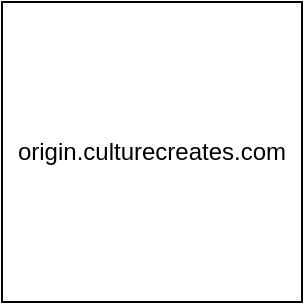 <mxfile version="24.4.3" type="github">
  <diagram name="Page-1" id="66U-YrVXCCfPf5cJQVHg">
    <mxGraphModel dx="952" dy="699" grid="1" gridSize="10" guides="1" tooltips="1" connect="1" arrows="1" fold="1" page="1" pageScale="1" pageWidth="850" pageHeight="1100" math="0" shadow="0">
      <root>
        <mxCell id="0" />
        <mxCell id="1" parent="0" />
        <mxCell id="Y1XdUBZsQn69NxMOFHps-1" value="origin.culturecreates.com" style="whiteSpace=wrap;html=1;aspect=fixed;" vertex="1" parent="1">
          <mxGeometry x="310" y="170" width="150" height="150" as="geometry" />
        </mxCell>
      </root>
    </mxGraphModel>
  </diagram>
</mxfile>
